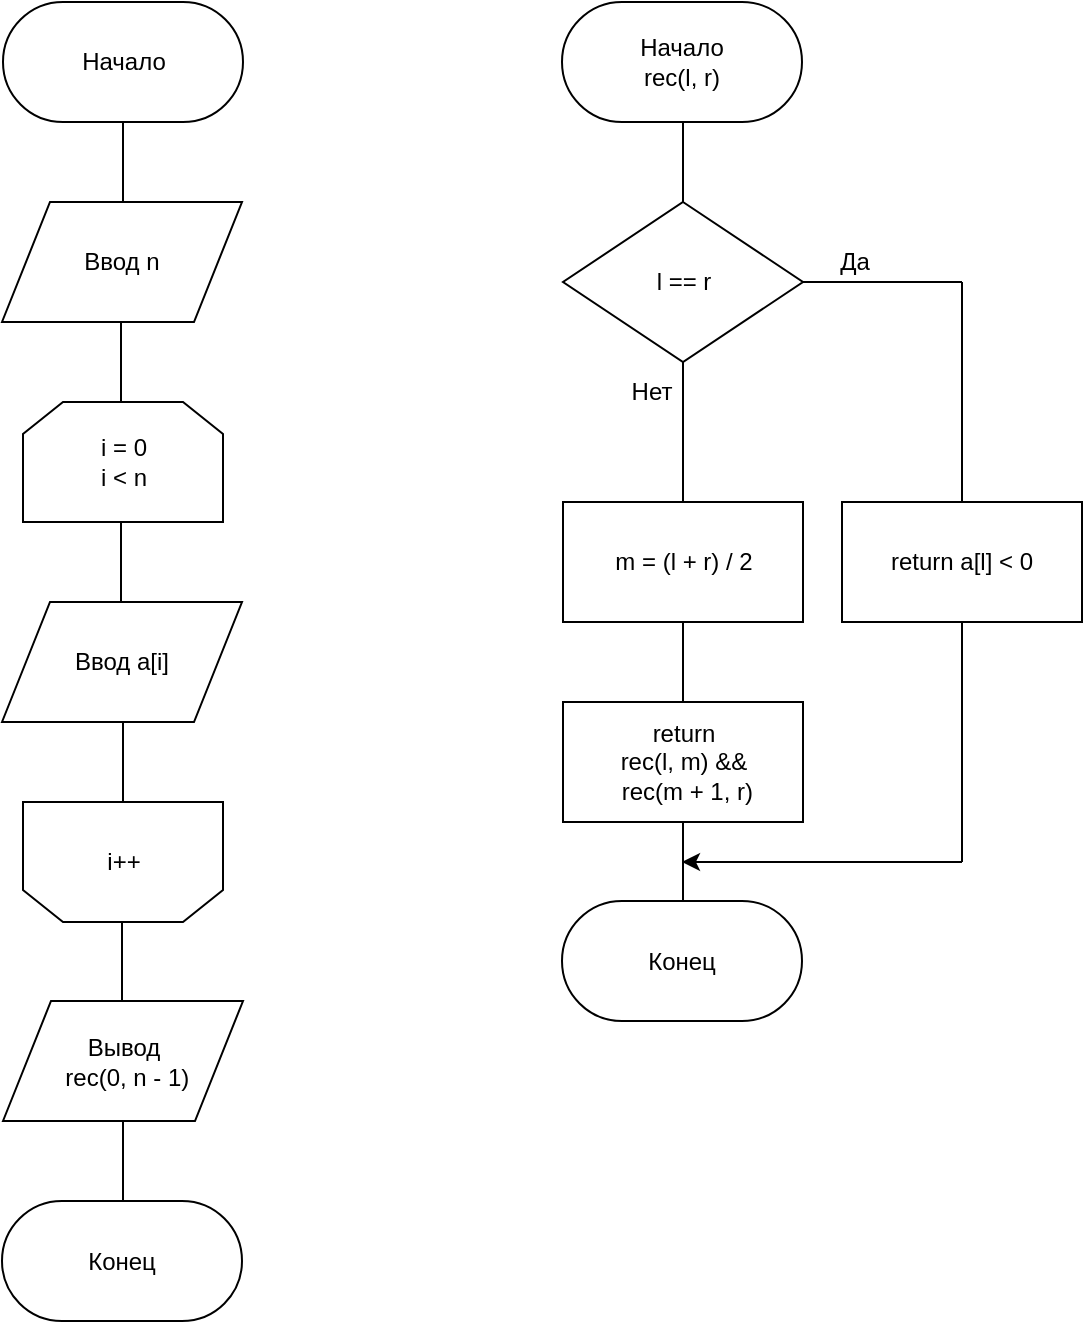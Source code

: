 <mxfile version="12.2.0" type="github" pages="1"><diagram id="WbPx-IhgewJgcE8NN0N6" name="Page-1"><mxGraphModel dx="1536" dy="1954" grid="1" gridSize="10" guides="1" tooltips="1" connect="1" arrows="1" fold="1" page="1" pageScale="1" pageWidth="850" pageHeight="1100" math="0" shadow="0"><root><mxCell id="0"/><mxCell id="1" parent="0"/><mxCell id="jTqmtQyqtmNAkOogNI_a-1" value="Начало" style="rounded=1;whiteSpace=wrap;html=1;arcSize=50;" vertex="1" parent="1"><mxGeometry x="80.5" y="-1060" width="120" height="60" as="geometry"/></mxCell><mxCell id="jTqmtQyqtmNAkOogNI_a-2" value="" style="endArrow=none;html=1;entryX=0.5;entryY=1;entryDx=0;entryDy=0;exitX=0.5;exitY=0;exitDx=0;exitDy=0;" edge="1" parent="1"><mxGeometry width="50" height="50" relative="1" as="geometry"><mxPoint x="140.5" y="-960" as="sourcePoint"/><mxPoint x="140.5" y="-1000" as="targetPoint"/></mxGeometry></mxCell><mxCell id="jTqmtQyqtmNAkOogNI_a-3" value="i = 0&lt;br&gt;i &amp;lt; n" style="shape=loopLimit;whiteSpace=wrap;html=1;" vertex="1" parent="1"><mxGeometry x="90.5" y="-860" width="100" height="60" as="geometry"/></mxCell><mxCell id="jTqmtQyqtmNAkOogNI_a-4" value="" style="endArrow=none;html=1;entryX=0.5;entryY=1;entryDx=0;entryDy=0;exitX=0.5;exitY=0;exitDx=0;exitDy=0;" edge="1" parent="1"><mxGeometry width="50" height="50" relative="1" as="geometry"><mxPoint x="140.5" y="-660" as="sourcePoint"/><mxPoint x="140.5" y="-700" as="targetPoint"/></mxGeometry></mxCell><mxCell id="jTqmtQyqtmNAkOogNI_a-6" value="Ввод n" style="shape=parallelogram;perimeter=parallelogramPerimeter;whiteSpace=wrap;html=1;" vertex="1" parent="1"><mxGeometry x="80" y="-960" width="120" height="60" as="geometry"/></mxCell><mxCell id="jTqmtQyqtmNAkOogNI_a-7" value="" style="endArrow=none;html=1;entryX=0.5;entryY=1;entryDx=0;entryDy=0;exitX=0.5;exitY=0;exitDx=0;exitDy=0;" edge="1" parent="1"><mxGeometry width="50" height="50" relative="1" as="geometry"><mxPoint x="139.5" y="-860.0" as="sourcePoint"/><mxPoint x="139.5" y="-900.0" as="targetPoint"/></mxGeometry></mxCell><mxCell id="jTqmtQyqtmNAkOogNI_a-9" value="" style="endArrow=none;html=1;entryX=0.5;entryY=1;entryDx=0;entryDy=0;exitX=0.5;exitY=0;exitDx=0;exitDy=0;" edge="1" parent="1"><mxGeometry width="50" height="50" relative="1" as="geometry"><mxPoint x="139.5" y="-760.0" as="sourcePoint"/><mxPoint x="139.5" y="-800.0" as="targetPoint"/></mxGeometry></mxCell><mxCell id="jTqmtQyqtmNAkOogNI_a-10" value="i++" style="shape=loopLimit;whiteSpace=wrap;html=1;rounded=0;shadow=0;comic=0;gradientColor=none;align=center;rotation=0;direction=west;" vertex="1" parent="1"><mxGeometry x="90.5" y="-660" width="100" height="60" as="geometry"/></mxCell><mxCell id="jTqmtQyqtmNAkOogNI_a-11" value="Ввод a[i]" style="shape=parallelogram;perimeter=parallelogramPerimeter;whiteSpace=wrap;html=1;" vertex="1" parent="1"><mxGeometry x="80" y="-760" width="120" height="60" as="geometry"/></mxCell><mxCell id="jTqmtQyqtmNAkOogNI_a-12" value="Начало&lt;br&gt;rec(l, r)" style="rounded=1;whiteSpace=wrap;html=1;arcSize=50;" vertex="1" parent="1"><mxGeometry x="360" y="-1060" width="120" height="60" as="geometry"/></mxCell><mxCell id="jTqmtQyqtmNAkOogNI_a-15" value="Конец" style="rounded=1;whiteSpace=wrap;html=1;arcSize=50;" vertex="1" parent="1"><mxGeometry x="360" y="-610.5" width="120" height="60" as="geometry"/></mxCell><mxCell id="jTqmtQyqtmNAkOogNI_a-16" value="l == r" style="rhombus;whiteSpace=wrap;html=1;rounded=0;shadow=0;comic=0;gradientColor=none;align=center;" vertex="1" parent="1"><mxGeometry x="360.5" y="-960" width="120" height="80" as="geometry"/></mxCell><mxCell id="jTqmtQyqtmNAkOogNI_a-17" value="" style="endArrow=none;html=1;entryX=0.5;entryY=1;entryDx=0;entryDy=0;exitX=0.5;exitY=0;exitDx=0;exitDy=0;" edge="1" parent="1"><mxGeometry width="50" height="50" relative="1" as="geometry"><mxPoint x="420.5" y="-960" as="sourcePoint"/><mxPoint x="420.5" y="-1000" as="targetPoint"/></mxGeometry></mxCell><mxCell id="jTqmtQyqtmNAkOogNI_a-18" value="" style="endArrow=none;html=1;entryX=1;entryY=0.5;entryDx=0;entryDy=0;" edge="1" parent="1" target="jTqmtQyqtmNAkOogNI_a-16"><mxGeometry width="50" height="50" relative="1" as="geometry"><mxPoint x="560" y="-920" as="sourcePoint"/><mxPoint x="410.5" y="-680" as="targetPoint"/></mxGeometry></mxCell><mxCell id="jTqmtQyqtmNAkOogNI_a-19" value="" style="endArrow=none;html=1;entryX=0.5;entryY=1;entryDx=0;entryDy=0;" edge="1" parent="1"><mxGeometry width="50" height="50" relative="1" as="geometry"><mxPoint x="560" y="-810" as="sourcePoint"/><mxPoint x="560.0" y="-920" as="targetPoint"/></mxGeometry></mxCell><mxCell id="jTqmtQyqtmNAkOogNI_a-21" value="Да" style="text;html=1;resizable=0;autosize=1;align=center;verticalAlign=middle;points=[];fillColor=none;strokeColor=none;rounded=0;" vertex="1" parent="1"><mxGeometry x="490.5" y="-940" width="30" height="20" as="geometry"/></mxCell><mxCell id="jTqmtQyqtmNAkOogNI_a-22" value="Нет" style="text;html=1;strokeColor=none;fillColor=none;align=center;verticalAlign=middle;whiteSpace=wrap;rounded=0;" vertex="1" parent="1"><mxGeometry x="390" y="-875" width="30" height="20" as="geometry"/></mxCell><mxCell id="jTqmtQyqtmNAkOogNI_a-23" value="" style="endArrow=none;html=1;entryX=0.5;entryY=1;entryDx=0;entryDy=0;exitX=0.5;exitY=0;exitDx=0;exitDy=0;" edge="1" parent="1" source="jTqmtQyqtmNAkOogNI_a-27"><mxGeometry width="50" height="50" relative="1" as="geometry"><mxPoint x="421" y="-820" as="sourcePoint"/><mxPoint x="420.5" y="-880" as="targetPoint"/></mxGeometry></mxCell><mxCell id="jTqmtQyqtmNAkOogNI_a-24" value="" style="endArrow=none;html=1;" edge="1" parent="1"><mxGeometry width="50" height="50" relative="1" as="geometry"><mxPoint x="560" y="-630" as="sourcePoint"/><mxPoint x="560" y="-750" as="targetPoint"/></mxGeometry></mxCell><mxCell id="jTqmtQyqtmNAkOogNI_a-26" value="return&amp;nbsp;a[l] &amp;lt; 0" style="rounded=0;whiteSpace=wrap;html=1;" vertex="1" parent="1"><mxGeometry x="500" y="-810" width="120" height="60" as="geometry"/></mxCell><mxCell id="jTqmtQyqtmNAkOogNI_a-27" value="m = (l + r) / 2" style="rounded=0;whiteSpace=wrap;html=1;" vertex="1" parent="1"><mxGeometry x="360.5" y="-810" width="120" height="60" as="geometry"/></mxCell><mxCell id="jTqmtQyqtmNAkOogNI_a-28" value="" style="endArrow=none;html=1;entryX=0.5;entryY=1;entryDx=0;entryDy=0;exitX=0.5;exitY=0;exitDx=0;exitDy=0;" edge="1" parent="1"><mxGeometry width="50" height="50" relative="1" as="geometry"><mxPoint x="420.5" y="-710" as="sourcePoint"/><mxPoint x="420.5" y="-750" as="targetPoint"/></mxGeometry></mxCell><mxCell id="jTqmtQyqtmNAkOogNI_a-29" value="return&lt;br&gt;rec(l, m) &amp;amp;&amp;amp;&lt;br&gt;&amp;nbsp;rec(m + 1, r)" style="rounded=0;whiteSpace=wrap;html=1;" vertex="1" parent="1"><mxGeometry x="360.5" y="-710" width="120" height="60" as="geometry"/></mxCell><mxCell id="jTqmtQyqtmNAkOogNI_a-30" value="" style="endArrow=none;html=1;entryX=0.5;entryY=1;entryDx=0;entryDy=0;exitX=0.5;exitY=0;exitDx=0;exitDy=0;" edge="1" parent="1"><mxGeometry width="50" height="50" relative="1" as="geometry"><mxPoint x="420.5" y="-610" as="sourcePoint"/><mxPoint x="420.5" y="-650" as="targetPoint"/></mxGeometry></mxCell><mxCell id="jTqmtQyqtmNAkOogNI_a-31" value="" style="endArrow=classic;html=1;" edge="1" parent="1"><mxGeometry width="50" height="50" relative="1" as="geometry"><mxPoint x="560" y="-630" as="sourcePoint"/><mxPoint x="420" y="-630" as="targetPoint"/></mxGeometry></mxCell><mxCell id="jTqmtQyqtmNAkOogNI_a-32" value="" style="endArrow=none;html=1;entryX=0.5;entryY=1;entryDx=0;entryDy=0;exitX=0.5;exitY=0;exitDx=0;exitDy=0;" edge="1" parent="1"><mxGeometry width="50" height="50" relative="1" as="geometry"><mxPoint x="140" y="-560.5" as="sourcePoint"/><mxPoint x="140.0" y="-600.5" as="targetPoint"/></mxGeometry></mxCell><mxCell id="jTqmtQyqtmNAkOogNI_a-33" value="Вывод&lt;br&gt;&amp;nbsp;rec(0, n - 1)" style="shape=parallelogram;perimeter=parallelogramPerimeter;whiteSpace=wrap;html=1;" vertex="1" parent="1"><mxGeometry x="80.5" y="-560.5" width="120" height="60" as="geometry"/></mxCell><mxCell id="jTqmtQyqtmNAkOogNI_a-34" value="Конец" style="rounded=1;whiteSpace=wrap;html=1;arcSize=50;" vertex="1" parent="1"><mxGeometry x="80" y="-460.5" width="120" height="60" as="geometry"/></mxCell><mxCell id="jTqmtQyqtmNAkOogNI_a-35" value="" style="endArrow=none;html=1;entryX=0.5;entryY=1;entryDx=0;entryDy=0;exitX=0.5;exitY=0;exitDx=0;exitDy=0;" edge="1" parent="1"><mxGeometry width="50" height="50" relative="1" as="geometry"><mxPoint x="140.5" y="-460" as="sourcePoint"/><mxPoint x="140.5" y="-500" as="targetPoint"/></mxGeometry></mxCell></root></mxGraphModel></diagram></mxfile>